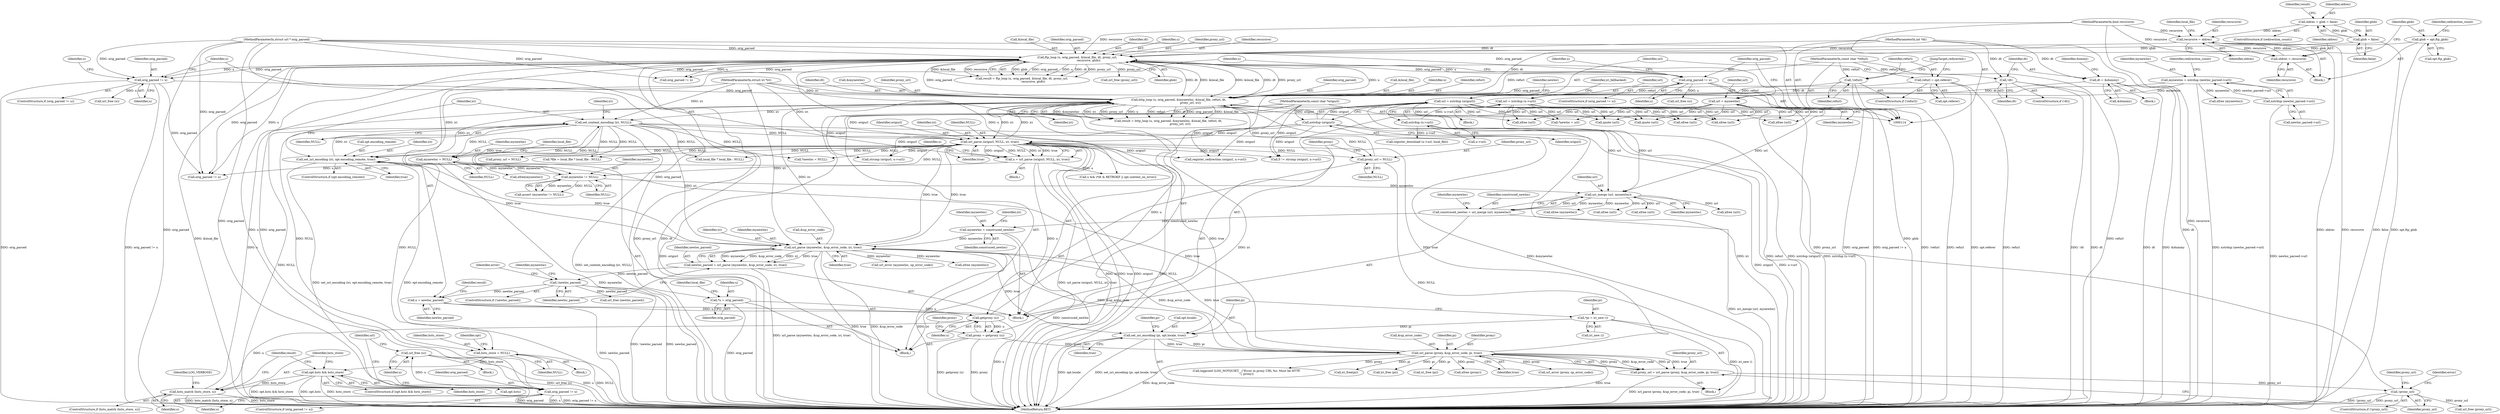 digraph "0_savannah_e996e322ffd42aaa051602da182d03178d0f13e1_0@pointer" {
"1000472" [label="(Call,url_free (u))"];
"1000468" [label="(Call,orig_parsed != u)"];
"1000361" [label="(Call,ftp_loop (u, orig_parsed, &local_file, dt, proxy_url,\n                         recursive, glob))"];
"1000330" [label="(Call,http_loop (u, orig_parsed, &mynewloc, &local_file, refurl, dt,\n                          proxy_url, iri))"];
"1000322" [label="(Call,hsts_match (hsts_store, u))"];
"1000315" [label="(Call,opt.hsts && hsts_store)"];
"1000311" [label="(Call,hsts_store = NULL)"];
"1000436" [label="(Call,set_content_encoding (iri, NULL))"];
"1000430" [label="(Call,set_uri_encoding (iri, opt.encoding_remote, true))"];
"1000122" [label="(MethodParameterIn,struct iri *iri)"];
"1000576" [label="(Call,url_parse (origurl, NULL, iri, true))"];
"1000178" [label="(Call,xstrdup (origurl))"];
"1000116" [label="(MethodParameterIn,const char *origurl)"];
"1000445" [label="(Call,url_parse (mynewloc, &up_error_code, iri, true))"];
"1000416" [label="(Call,mynewloc = construced_newloc)"];
"1000409" [label="(Call,construced_newloc = uri_merge (url, mynewloc))"];
"1000411" [label="(Call,uri_merge (url, mynewloc))"];
"1000591" [label="(Call,url = xstrdup (u->url))"];
"1000593" [label="(Call,xstrdup (u->url))"];
"1000525" [label="(Call,url = mynewloc)"];
"1000484" [label="(Call,mynewloc = xstrdup (newloc_parsed->url))"];
"1000486" [label="(Call,xstrdup (newloc_parsed->url))"];
"1000176" [label="(Call,url = xstrdup (origurl))"];
"1000404" [label="(Call,mynewloc != NULL)"];
"1000204" [label="(Call,mynewloc = NULL)"];
"1000236" [label="(Call,url_parse (proxy, &up_error_code, pi, true))"];
"1000212" [label="(Call,proxy = getproxy (u))"];
"1000214" [label="(Call,getproxy (u))"];
"1000574" [label="(Call,u = url_parse (origurl, NULL, iri, true))"];
"1000535" [label="(Call,u = newloc_parsed)"];
"1000452" [label="(Call,!newloc_parsed)"];
"1000443" [label="(Call,newloc_parsed = url_parse (mynewloc, &up_error_code, iri, true))"];
"1000136" [label="(Call,*u = orig_parsed)"];
"1000115" [label="(MethodParameterIn,struct url * orig_parsed)"];
"1000223" [label="(Call,set_uri_encoding (pi, opt.locale, true))"];
"1000220" [label="(Call,*pi = iri_new ())"];
"1000568" [label="(Call,orig_parsed != u)"];
"1000529" [label="(Call,orig_parsed != u)"];
"1000193" [label="(Call,!refurl)"];
"1000119" [label="(MethodParameterIn,const char *refurl)"];
"1000195" [label="(Call,refurl = opt.referer)"];
"1000166" [label="(Call,!dt)"];
"1000120" [label="(MethodParameterIn,int *dt)"];
"1000169" [label="(Call,dt = &dummy)"];
"1000209" [label="(Call,proxy_url = NULL)"];
"1000243" [label="(Call,!proxy_url)"];
"1000234" [label="(Call,proxy_url = url_parse (proxy, &up_error_code, pi, true))"];
"1000121" [label="(MethodParameterIn,bool recursive)"];
"1000370" [label="(Call,recursive = oldrec)"];
"1000343" [label="(Call,oldrec = recursive)"];
"1000354" [label="(Call,oldrec = glob = false)"];
"1000356" [label="(Call,glob = false)"];
"1000347" [label="(Call,glob = opt.ftp_glob)"];
"1000405" [label="(Identifier,mynewloc)"];
"1000238" [label="(Call,&up_error_code)"];
"1000516" [label="(Call,xfree (mynewloc))"];
"1000206" [label="(Identifier,NULL)"];
"1000569" [label="(Identifier,orig_parsed)"];
"1000386" [label="(Call,proxy_url = NULL)"];
"1000116" [label="(MethodParameterIn,const char *origurl)"];
"1000526" [label="(Identifier,url)"];
"1000357" [label="(Identifier,glob)"];
"1000359" [label="(Call,result = ftp_loop (u, orig_parsed, &local_file, dt, proxy_url,\n                         recursive, glob))"];
"1000621" [label="(Call,register_download (u->url, local_file))"];
"1000286" [label="(Call,logprintf (LOG_NOTQUIET, _(\"Error in proxy URL %s: Must be HTTP.\n\"), proxy))"];
"1000244" [label="(Identifier,proxy_url)"];
"1000364" [label="(Call,&local_file)"];
"1000430" [label="(Call,set_uri_encoding (iri, opt.encoding_remote, true))"];
"1000332" [label="(Identifier,orig_parsed)"];
"1000177" [label="(Identifier,url)"];
"1000568" [label="(Call,orig_parsed != u)"];
"1000329" [label="(Identifier,result)"];
"1000410" [label="(Identifier,construced_newloc)"];
"1000444" [label="(Identifier,newloc_parsed)"];
"1000275" [label="(Identifier,proxy_url)"];
"1000527" [label="(Identifier,mynewloc)"];
"1000575" [label="(Identifier,u)"];
"1000167" [label="(Identifier,dt)"];
"1000514" [label="(Call,xfree (url))"];
"1000580" [label="(Identifier,true)"];
"1000304" [label="(Call,iri_free(pi))"];
"1000662" [label="(Call,*file = local_file ? local_file : NULL)"];
"1000136" [label="(Call,*u = orig_parsed)"];
"1000312" [label="(Identifier,hsts_store)"];
"1000592" [label="(Identifier,url)"];
"1000228" [label="(Identifier,true)"];
"1000400" [label="(Block,)"];
"1000231" [label="(Identifier,pi)"];
"1000534" [label="(Identifier,u)"];
"1000235" [label="(Identifier,proxy_url)"];
"1000313" [label="(Identifier,NULL)"];
"1000220" [label="(Call,*pi = iri_new ())"];
"1000171" [label="(Call,&dummy)"];
"1000467" [label="(ControlStructure,if (orig_parsed != u))"];
"1000567" [label="(ControlStructure,if (orig_parsed != u))"];
"1000213" [label="(Identifier,proxy)"];
"1000192" [label="(ControlStructure,if (!refurl))"];
"1000335" [label="(Call,&local_file)"];
"1000472" [label="(Call,url_free (u))"];
"1000470" [label="(Identifier,u)"];
"1000605" [label="(Call,quote (url))"];
"1000421" [label="(Identifier,iri)"];
"1000468" [label="(Call,orig_parsed != u)"];
"1000576" [label="(Call,url_parse (origurl, NULL, iri, true))"];
"1000528" [label="(ControlStructure,if (orig_parsed != u))"];
"1000174" [label="(Identifier,dummy)"];
"1000413" [label="(Identifier,mynewloc)"];
"1000587" [label="(Call,quote (url))"];
"1000143" [label="(Identifier,local_file)"];
"1000324" [label="(Identifier,u)"];
"1000591" [label="(Call,url = xstrdup (u->url))"];
"1000541" [label="(Identifier,result)"];
"1000205" [label="(Identifier,mynewloc)"];
"1000311" [label="(Call,hsts_store = NULL)"];
"1000194" [label="(Identifier,refurl)"];
"1000384" [label="(Call,url_free (proxy_url))"];
"1000208" [label="(Identifier,local_file)"];
"1000376" [label="(Identifier,local_file)"];
"1000536" [label="(Identifier,u)"];
"1000451" [label="(ControlStructure,if (!newloc_parsed))"];
"1000535" [label="(Call,u = newloc_parsed)"];
"1000406" [label="(Identifier,NULL)"];
"1000214" [label="(Call,getproxy (u))"];
"1000196" [label="(Identifier,refurl)"];
"1000340" [label="(Identifier,iri)"];
"1000404" [label="(Call,mynewloc != NULL)"];
"1000218" [label="(Block,)"];
"1000193" [label="(Call,!refurl)"];
"1000432" [label="(Call,opt.encoding_remote)"];
"1000297" [label="(Call,iri_free (pi))"];
"1000450" [label="(Identifier,true)"];
"1000330" [label="(Call,http_loop (u, orig_parsed, &mynewloc, &local_file, refurl, dt,\n                          proxy_url, iri))"];
"1000317" [label="(Identifier,opt)"];
"1000204" [label="(Call,mynewloc = NULL)"];
"1000322" [label="(Call,hsts_match (hsts_store, u))"];
"1000236" [label="(Call,url_parse (proxy, &up_error_code, pi, true))"];
"1000137" [label="(Identifier,u)"];
"1000170" [label="(Identifier,dt)"];
"1000523" [label="(Call,xfree (url))"];
"1000217" [label="(Identifier,proxy)"];
"1000264" [label="(Call,iri_free (pi))"];
"1000469" [label="(Identifier,orig_parsed)"];
"1000370" [label="(Call,recursive = oldrec)"];
"1000314" [label="(ControlStructure,if (opt.hsts && hsts_store))"];
"1000431" [label="(Identifier,iri)"];
"1000176" [label="(Call,url = xstrdup (origurl))"];
"1000531" [label="(Identifier,u)"];
"1000348" [label="(Identifier,glob)"];
"1000121" [label="(MethodParameterIn,bool recursive)"];
"1000486" [label="(Call,xstrdup (newloc_parsed->url))"];
"1000447" [label="(Call,&up_error_code)"];
"1000211" [label="(Identifier,NULL)"];
"1000347" [label="(Call,glob = opt.ftp_glob)"];
"1000120" [label="(MethodParameterIn,int *dt)"];
"1000418" [label="(Identifier,construced_newloc)"];
"1000574" [label="(Call,u = url_parse (origurl, NULL, iri, true))"];
"1000417" [label="(Identifier,mynewloc)"];
"1000412" [label="(Identifier,url)"];
"1000485" [label="(Identifier,mynewloc)"];
"1000487" [label="(Call,newloc_parsed->url)"];
"1000582" [label="(Identifier,u)"];
"1000168" [label="(Block,)"];
"1000291" [label="(Call,url_free (proxy_url))"];
"1000306" [label="(Call,xfree (proxy))"];
"1000354" [label="(Call,oldrec = glob = false)"];
"1000122" [label="(MethodParameterIn,struct iri *iri)"];
"1000293" [label="(Call,xfree (url))"];
"1000593" [label="(Call,xstrdup (u->url))"];
"1000449" [label="(Identifier,iri)"];
"1000328" [label="(Call,result = http_loop (u, orig_parsed, &mynewloc, &local_file, refurl, dt,\n                          proxy_url, iri))"];
"1000179" [label="(Identifier,origurl)"];
"1000343" [label="(Call,oldrec = recursive)"];
"1000331" [label="(Identifier,u)"];
"1000415" [label="(Identifier,mynewloc)"];
"1000195" [label="(Call,refurl = opt.referer)"];
"1000665" [label="(Call,local_file ? local_file : NULL)"];
"1000610" [label="(Call,u && (*dt & RETROKF || opt.content_on_error))"];
"1000457" [label="(Identifier,error)"];
"1000452" [label="(Call,!newloc_parsed)"];
"1000315" [label="(Call,opt.hsts && hsts_store)"];
"1000309" [label="(Block,)"];
"1000258" [label="(Call,xfree (url))"];
"1000446" [label="(Identifier,mynewloc)"];
"1000344" [label="(Identifier,oldrec)"];
"1000711" [label="(MethodReturn,RET)"];
"1000248" [label="(Identifier,error)"];
"1000508" [label="(Call,orig_parsed != u)"];
"1000453" [label="(Identifier,newloc_parsed)"];
"1000436" [label="(Call,set_content_encoding (iri, NULL))"];
"1000533" [label="(Call,url_free (u))"];
"1000484" [label="(Call,mynewloc = xstrdup (newloc_parsed->url))"];
"1000673" [label="(Call,orig_parsed != u)"];
"1000435" [label="(Identifier,true)"];
"1000319" [label="(Identifier,hsts_store)"];
"1000222" [label="(Call,iri_new ())"];
"1000337" [label="(Identifier,refurl)"];
"1000443" [label="(Call,newloc_parsed = url_parse (mynewloc, &up_error_code, iri, true))"];
"1000360" [label="(Identifier,result)"];
"1000225" [label="(Call,opt.locale)"];
"1000403" [label="(Call,assert (mynewloc != NULL))"];
"1000316" [label="(Call,opt.hsts)"];
"1000641" [label="(Call,register_redirection (origurl, u->url))"];
"1000223" [label="(Call,set_uri_encoding (pi, opt.locale, true))"];
"1000363" [label="(Identifier,orig_parsed)"];
"1000409" [label="(Call,construced_newloc = uri_merge (url, mynewloc))"];
"1000414" [label="(Call,xfree (mynewloc))"];
"1000598" [label="(Identifier,iri_fallbacked)"];
"1000224" [label="(Identifier,pi)"];
"1000634" [label="(Call,0 != strcmp (origurl, u->url))"];
"1000200" [label="(JumpTarget,redirected:)"];
"1000493" [label="(Identifier,redirection_count)"];
"1000169" [label="(Call,dt = &dummy)"];
"1000445" [label="(Call,url_parse (mynewloc, &up_error_code, iri, true))"];
"1000242" [label="(ControlStructure,if (!proxy_url))"];
"1000358" [label="(Identifier,false)"];
"1000341" [label="(Block,)"];
"1000366" [label="(Identifier,dt)"];
"1000475" [label="(Identifier,url)"];
"1000166" [label="(Call,!dt)"];
"1000577" [label="(Identifier,origurl)"];
"1000701" [label="(Call,xfree (url))"];
"1000138" [label="(Identifier,orig_parsed)"];
"1000438" [label="(Identifier,NULL)"];
"1000362" [label="(Identifier,u)"];
"1000458" [label="(Call,url_error (mynewloc, up_error_code))"];
"1000372" [label="(Identifier,oldrec)"];
"1000210" [label="(Identifier,proxy_url)"];
"1000355" [label="(Identifier,oldrec)"];
"1000549" [label="(Call,xfree(mynewloc))"];
"1000240" [label="(Identifier,pi)"];
"1000353" [label="(Identifier,redirection_count)"];
"1000371" [label="(Identifier,recursive)"];
"1000579" [label="(Identifier,iri)"];
"1000561" [label="(Block,)"];
"1000119" [label="(MethodParameterIn,const char *refurl)"];
"1000321" [label="(ControlStructure,if (hsts_match (hsts_store, u)))"];
"1000338" [label="(Identifier,dt)"];
"1000369" [label="(Identifier,glob)"];
"1000237" [label="(Identifier,proxy)"];
"1000124" [label="(Block,)"];
"1000345" [label="(Identifier,recursive)"];
"1000333" [label="(Call,&mynewloc)"];
"1000209" [label="(Call,proxy_url = NULL)"];
"1000367" [label="(Identifier,proxy_url)"];
"1000212" [label="(Call,proxy = getproxy (u))"];
"1000356" [label="(Call,glob = false)"];
"1000437" [label="(Identifier,iri)"];
"1000426" [label="(ControlStructure,if (opt.encoding_remote))"];
"1000530" [label="(Identifier,orig_parsed)"];
"1000323" [label="(Identifier,hsts_store)"];
"1000691" [label="(Call,xfree (url))"];
"1000594" [label="(Call,u->url)"];
"1000572" [label="(Call,url_free (u))"];
"1000215" [label="(Identifier,u)"];
"1000234" [label="(Call,proxy_url = url_parse (proxy, &up_error_code, pi, true))"];
"1000411" [label="(Call,uri_merge (url, mynewloc))"];
"1000482" [label="(Call,xfree (mynewloc))"];
"1000537" [label="(Identifier,newloc_parsed)"];
"1000483" [label="(Identifier,mynewloc)"];
"1000473" [label="(Identifier,u)"];
"1000197" [label="(Call,opt.referer)"];
"1000181" [label="(Identifier,newloc)"];
"1000241" [label="(Identifier,true)"];
"1000697" [label="(Call,*newloc = NULL)"];
"1000570" [label="(Identifier,u)"];
"1000349" [label="(Call,opt.ftp_glob)"];
"1000243" [label="(Call,!proxy_url)"];
"1000326" [label="(Identifier,LOG_VERBOSE)"];
"1000339" [label="(Identifier,proxy_url)"];
"1000368" [label="(Identifier,recursive)"];
"1000636" [label="(Call,strcmp (origurl, u->url))"];
"1000221" [label="(Identifier,pi)"];
"1000578" [label="(Identifier,NULL)"];
"1000416" [label="(Call,mynewloc = construced_newloc)"];
"1000573" [label="(Identifier,u)"];
"1000361" [label="(Call,ftp_loop (u, orig_parsed, &local_file, dt, proxy_url,\n                         recursive, glob))"];
"1000505" [label="(Call,url_free (newloc_parsed))"];
"1000529" [label="(Call,orig_parsed != u)"];
"1000686" [label="(Call,*newloc = url)"];
"1000471" [label="(Block,)"];
"1000178" [label="(Call,xstrdup (origurl))"];
"1000441" [label="(Identifier,iri)"];
"1000165" [label="(ControlStructure,if (!dt))"];
"1000115" [label="(MethodParameterIn,struct url * orig_parsed)"];
"1000583" [label="(Block,)"];
"1000525" [label="(Call,url = mynewloc)"];
"1000474" [label="(Call,xfree (url))"];
"1000352" [label="(ControlStructure,if (redirection_count))"];
"1000249" [label="(Call,url_error (proxy, up_error_code))"];
"1000472" -> "1000471"  [label="AST: "];
"1000472" -> "1000473"  [label="CFG: "];
"1000473" -> "1000472"  [label="AST: "];
"1000475" -> "1000472"  [label="CFG: "];
"1000472" -> "1000711"  [label="DDG: url_free (u)"];
"1000472" -> "1000711"  [label="DDG: u"];
"1000468" -> "1000472"  [label="DDG: u"];
"1000468" -> "1000467"  [label="AST: "];
"1000468" -> "1000470"  [label="CFG: "];
"1000469" -> "1000468"  [label="AST: "];
"1000470" -> "1000468"  [label="AST: "];
"1000473" -> "1000468"  [label="CFG: "];
"1000475" -> "1000468"  [label="CFG: "];
"1000468" -> "1000711"  [label="DDG: orig_parsed != u"];
"1000468" -> "1000711"  [label="DDG: orig_parsed"];
"1000468" -> "1000711"  [label="DDG: u"];
"1000361" -> "1000468"  [label="DDG: orig_parsed"];
"1000361" -> "1000468"  [label="DDG: u"];
"1000115" -> "1000468"  [label="DDG: orig_parsed"];
"1000361" -> "1000359"  [label="AST: "];
"1000361" -> "1000369"  [label="CFG: "];
"1000362" -> "1000361"  [label="AST: "];
"1000363" -> "1000361"  [label="AST: "];
"1000364" -> "1000361"  [label="AST: "];
"1000366" -> "1000361"  [label="AST: "];
"1000367" -> "1000361"  [label="AST: "];
"1000368" -> "1000361"  [label="AST: "];
"1000369" -> "1000361"  [label="AST: "];
"1000359" -> "1000361"  [label="CFG: "];
"1000361" -> "1000711"  [label="DDG: glob"];
"1000361" -> "1000711"  [label="DDG: &local_file"];
"1000361" -> "1000711"  [label="DDG: proxy_url"];
"1000361" -> "1000711"  [label="DDG: dt"];
"1000361" -> "1000330"  [label="DDG: &local_file"];
"1000361" -> "1000330"  [label="DDG: dt"];
"1000361" -> "1000359"  [label="DDG: glob"];
"1000361" -> "1000359"  [label="DDG: orig_parsed"];
"1000361" -> "1000359"  [label="DDG: u"];
"1000361" -> "1000359"  [label="DDG: dt"];
"1000361" -> "1000359"  [label="DDG: proxy_url"];
"1000361" -> "1000359"  [label="DDG: &local_file"];
"1000361" -> "1000359"  [label="DDG: recursive"];
"1000330" -> "1000361"  [label="DDG: u"];
"1000330" -> "1000361"  [label="DDG: orig_parsed"];
"1000330" -> "1000361"  [label="DDG: &local_file"];
"1000330" -> "1000361"  [label="DDG: dt"];
"1000330" -> "1000361"  [label="DDG: proxy_url"];
"1000115" -> "1000361"  [label="DDG: orig_parsed"];
"1000120" -> "1000361"  [label="DDG: dt"];
"1000121" -> "1000361"  [label="DDG: recursive"];
"1000370" -> "1000361"  [label="DDG: recursive"];
"1000356" -> "1000361"  [label="DDG: glob"];
"1000347" -> "1000361"  [label="DDG: glob"];
"1000361" -> "1000384"  [label="DDG: proxy_url"];
"1000361" -> "1000508"  [label="DDG: orig_parsed"];
"1000361" -> "1000508"  [label="DDG: u"];
"1000361" -> "1000529"  [label="DDG: orig_parsed"];
"1000361" -> "1000529"  [label="DDG: u"];
"1000361" -> "1000568"  [label="DDG: orig_parsed"];
"1000361" -> "1000568"  [label="DDG: u"];
"1000361" -> "1000610"  [label="DDG: u"];
"1000361" -> "1000673"  [label="DDG: orig_parsed"];
"1000361" -> "1000673"  [label="DDG: u"];
"1000330" -> "1000328"  [label="AST: "];
"1000330" -> "1000340"  [label="CFG: "];
"1000331" -> "1000330"  [label="AST: "];
"1000332" -> "1000330"  [label="AST: "];
"1000333" -> "1000330"  [label="AST: "];
"1000335" -> "1000330"  [label="AST: "];
"1000337" -> "1000330"  [label="AST: "];
"1000338" -> "1000330"  [label="AST: "];
"1000339" -> "1000330"  [label="AST: "];
"1000340" -> "1000330"  [label="AST: "];
"1000328" -> "1000330"  [label="CFG: "];
"1000330" -> "1000711"  [label="DDG: &mynewloc"];
"1000330" -> "1000711"  [label="DDG: iri"];
"1000330" -> "1000711"  [label="DDG: refurl"];
"1000330" -> "1000328"  [label="DDG: &mynewloc"];
"1000330" -> "1000328"  [label="DDG: iri"];
"1000330" -> "1000328"  [label="DDG: proxy_url"];
"1000330" -> "1000328"  [label="DDG: u"];
"1000330" -> "1000328"  [label="DDG: refurl"];
"1000330" -> "1000328"  [label="DDG: dt"];
"1000330" -> "1000328"  [label="DDG: orig_parsed"];
"1000330" -> "1000328"  [label="DDG: &local_file"];
"1000322" -> "1000330"  [label="DDG: u"];
"1000214" -> "1000330"  [label="DDG: u"];
"1000568" -> "1000330"  [label="DDG: orig_parsed"];
"1000529" -> "1000330"  [label="DDG: orig_parsed"];
"1000115" -> "1000330"  [label="DDG: orig_parsed"];
"1000193" -> "1000330"  [label="DDG: refurl"];
"1000195" -> "1000330"  [label="DDG: refurl"];
"1000119" -> "1000330"  [label="DDG: refurl"];
"1000166" -> "1000330"  [label="DDG: dt"];
"1000169" -> "1000330"  [label="DDG: dt"];
"1000120" -> "1000330"  [label="DDG: dt"];
"1000209" -> "1000330"  [label="DDG: proxy_url"];
"1000243" -> "1000330"  [label="DDG: proxy_url"];
"1000576" -> "1000330"  [label="DDG: iri"];
"1000445" -> "1000330"  [label="DDG: iri"];
"1000122" -> "1000330"  [label="DDG: iri"];
"1000330" -> "1000430"  [label="DDG: iri"];
"1000330" -> "1000436"  [label="DDG: iri"];
"1000330" -> "1000576"  [label="DDG: iri"];
"1000322" -> "1000321"  [label="AST: "];
"1000322" -> "1000324"  [label="CFG: "];
"1000323" -> "1000322"  [label="AST: "];
"1000324" -> "1000322"  [label="AST: "];
"1000326" -> "1000322"  [label="CFG: "];
"1000329" -> "1000322"  [label="CFG: "];
"1000322" -> "1000711"  [label="DDG: hsts_match (hsts_store, u)"];
"1000322" -> "1000711"  [label="DDG: hsts_store"];
"1000315" -> "1000322"  [label="DDG: hsts_store"];
"1000214" -> "1000322"  [label="DDG: u"];
"1000315" -> "1000314"  [label="AST: "];
"1000315" -> "1000316"  [label="CFG: "];
"1000315" -> "1000319"  [label="CFG: "];
"1000316" -> "1000315"  [label="AST: "];
"1000319" -> "1000315"  [label="AST: "];
"1000323" -> "1000315"  [label="CFG: "];
"1000329" -> "1000315"  [label="CFG: "];
"1000315" -> "1000711"  [label="DDG: opt.hsts && hsts_store"];
"1000315" -> "1000711"  [label="DDG: opt.hsts"];
"1000315" -> "1000711"  [label="DDG: hsts_store"];
"1000311" -> "1000315"  [label="DDG: hsts_store"];
"1000311" -> "1000309"  [label="AST: "];
"1000311" -> "1000313"  [label="CFG: "];
"1000312" -> "1000311"  [label="AST: "];
"1000313" -> "1000311"  [label="AST: "];
"1000317" -> "1000311"  [label="CFG: "];
"1000311" -> "1000711"  [label="DDG: NULL"];
"1000436" -> "1000311"  [label="DDG: NULL"];
"1000576" -> "1000311"  [label="DDG: NULL"];
"1000436" -> "1000400"  [label="AST: "];
"1000436" -> "1000438"  [label="CFG: "];
"1000437" -> "1000436"  [label="AST: "];
"1000438" -> "1000436"  [label="AST: "];
"1000441" -> "1000436"  [label="CFG: "];
"1000436" -> "1000711"  [label="DDG: set_content_encoding (iri, NULL)"];
"1000436" -> "1000711"  [label="DDG: NULL"];
"1000436" -> "1000204"  [label="DDG: NULL"];
"1000436" -> "1000209"  [label="DDG: NULL"];
"1000436" -> "1000386"  [label="DDG: NULL"];
"1000436" -> "1000404"  [label="DDG: NULL"];
"1000430" -> "1000436"  [label="DDG: iri"];
"1000122" -> "1000436"  [label="DDG: iri"];
"1000404" -> "1000436"  [label="DDG: NULL"];
"1000436" -> "1000445"  [label="DDG: iri"];
"1000436" -> "1000576"  [label="DDG: NULL"];
"1000436" -> "1000662"  [label="DDG: NULL"];
"1000436" -> "1000665"  [label="DDG: NULL"];
"1000436" -> "1000697"  [label="DDG: NULL"];
"1000430" -> "1000426"  [label="AST: "];
"1000430" -> "1000435"  [label="CFG: "];
"1000431" -> "1000430"  [label="AST: "];
"1000432" -> "1000430"  [label="AST: "];
"1000435" -> "1000430"  [label="AST: "];
"1000437" -> "1000430"  [label="CFG: "];
"1000430" -> "1000711"  [label="DDG: opt.encoding_remote"];
"1000430" -> "1000711"  [label="DDG: set_uri_encoding (iri, opt.encoding_remote, true)"];
"1000122" -> "1000430"  [label="DDG: iri"];
"1000576" -> "1000430"  [label="DDG: true"];
"1000445" -> "1000430"  [label="DDG: true"];
"1000236" -> "1000430"  [label="DDG: true"];
"1000430" -> "1000445"  [label="DDG: true"];
"1000122" -> "1000114"  [label="AST: "];
"1000122" -> "1000711"  [label="DDG: iri"];
"1000122" -> "1000445"  [label="DDG: iri"];
"1000122" -> "1000576"  [label="DDG: iri"];
"1000576" -> "1000574"  [label="AST: "];
"1000576" -> "1000580"  [label="CFG: "];
"1000577" -> "1000576"  [label="AST: "];
"1000578" -> "1000576"  [label="AST: "];
"1000579" -> "1000576"  [label="AST: "];
"1000580" -> "1000576"  [label="AST: "];
"1000574" -> "1000576"  [label="CFG: "];
"1000576" -> "1000711"  [label="DDG: iri"];
"1000576" -> "1000711"  [label="DDG: true"];
"1000576" -> "1000711"  [label="DDG: origurl"];
"1000576" -> "1000711"  [label="DDG: NULL"];
"1000576" -> "1000204"  [label="DDG: NULL"];
"1000576" -> "1000209"  [label="DDG: NULL"];
"1000576" -> "1000223"  [label="DDG: true"];
"1000576" -> "1000386"  [label="DDG: NULL"];
"1000576" -> "1000404"  [label="DDG: NULL"];
"1000576" -> "1000445"  [label="DDG: true"];
"1000576" -> "1000574"  [label="DDG: origurl"];
"1000576" -> "1000574"  [label="DDG: NULL"];
"1000576" -> "1000574"  [label="DDG: iri"];
"1000576" -> "1000574"  [label="DDG: true"];
"1000178" -> "1000576"  [label="DDG: origurl"];
"1000116" -> "1000576"  [label="DDG: origurl"];
"1000445" -> "1000576"  [label="DDG: true"];
"1000236" -> "1000576"  [label="DDG: true"];
"1000576" -> "1000634"  [label="DDG: origurl"];
"1000576" -> "1000636"  [label="DDG: origurl"];
"1000576" -> "1000641"  [label="DDG: origurl"];
"1000576" -> "1000662"  [label="DDG: NULL"];
"1000576" -> "1000665"  [label="DDG: NULL"];
"1000576" -> "1000697"  [label="DDG: NULL"];
"1000178" -> "1000176"  [label="AST: "];
"1000178" -> "1000179"  [label="CFG: "];
"1000179" -> "1000178"  [label="AST: "];
"1000176" -> "1000178"  [label="CFG: "];
"1000178" -> "1000711"  [label="DDG: origurl"];
"1000178" -> "1000176"  [label="DDG: origurl"];
"1000116" -> "1000178"  [label="DDG: origurl"];
"1000178" -> "1000634"  [label="DDG: origurl"];
"1000178" -> "1000636"  [label="DDG: origurl"];
"1000178" -> "1000641"  [label="DDG: origurl"];
"1000116" -> "1000114"  [label="AST: "];
"1000116" -> "1000711"  [label="DDG: origurl"];
"1000116" -> "1000634"  [label="DDG: origurl"];
"1000116" -> "1000636"  [label="DDG: origurl"];
"1000116" -> "1000641"  [label="DDG: origurl"];
"1000445" -> "1000443"  [label="AST: "];
"1000445" -> "1000450"  [label="CFG: "];
"1000446" -> "1000445"  [label="AST: "];
"1000447" -> "1000445"  [label="AST: "];
"1000449" -> "1000445"  [label="AST: "];
"1000450" -> "1000445"  [label="AST: "];
"1000443" -> "1000445"  [label="CFG: "];
"1000445" -> "1000711"  [label="DDG: true"];
"1000445" -> "1000711"  [label="DDG: &up_error_code"];
"1000445" -> "1000711"  [label="DDG: iri"];
"1000445" -> "1000223"  [label="DDG: true"];
"1000445" -> "1000236"  [label="DDG: &up_error_code"];
"1000445" -> "1000443"  [label="DDG: mynewloc"];
"1000445" -> "1000443"  [label="DDG: &up_error_code"];
"1000445" -> "1000443"  [label="DDG: iri"];
"1000445" -> "1000443"  [label="DDG: true"];
"1000416" -> "1000445"  [label="DDG: mynewloc"];
"1000236" -> "1000445"  [label="DDG: &up_error_code"];
"1000236" -> "1000445"  [label="DDG: true"];
"1000445" -> "1000458"  [label="DDG: mynewloc"];
"1000445" -> "1000482"  [label="DDG: mynewloc"];
"1000416" -> "1000400"  [label="AST: "];
"1000416" -> "1000418"  [label="CFG: "];
"1000417" -> "1000416"  [label="AST: "];
"1000418" -> "1000416"  [label="AST: "];
"1000421" -> "1000416"  [label="CFG: "];
"1000416" -> "1000711"  [label="DDG: construced_newloc"];
"1000409" -> "1000416"  [label="DDG: construced_newloc"];
"1000409" -> "1000400"  [label="AST: "];
"1000409" -> "1000411"  [label="CFG: "];
"1000410" -> "1000409"  [label="AST: "];
"1000411" -> "1000409"  [label="AST: "];
"1000415" -> "1000409"  [label="CFG: "];
"1000409" -> "1000711"  [label="DDG: uri_merge (url, mynewloc)"];
"1000411" -> "1000409"  [label="DDG: url"];
"1000411" -> "1000409"  [label="DDG: mynewloc"];
"1000411" -> "1000413"  [label="CFG: "];
"1000412" -> "1000411"  [label="AST: "];
"1000413" -> "1000411"  [label="AST: "];
"1000591" -> "1000411"  [label="DDG: url"];
"1000525" -> "1000411"  [label="DDG: url"];
"1000176" -> "1000411"  [label="DDG: url"];
"1000404" -> "1000411"  [label="DDG: mynewloc"];
"1000411" -> "1000414"  [label="DDG: mynewloc"];
"1000411" -> "1000474"  [label="DDG: url"];
"1000411" -> "1000514"  [label="DDG: url"];
"1000411" -> "1000523"  [label="DDG: url"];
"1000591" -> "1000583"  [label="AST: "];
"1000591" -> "1000593"  [label="CFG: "];
"1000592" -> "1000591"  [label="AST: "];
"1000593" -> "1000591"  [label="AST: "];
"1000598" -> "1000591"  [label="CFG: "];
"1000591" -> "1000711"  [label="DDG: xstrdup (u->url)"];
"1000591" -> "1000258"  [label="DDG: url"];
"1000591" -> "1000293"  [label="DDG: url"];
"1000591" -> "1000587"  [label="DDG: url"];
"1000593" -> "1000591"  [label="DDG: u->url"];
"1000591" -> "1000605"  [label="DDG: url"];
"1000591" -> "1000686"  [label="DDG: url"];
"1000591" -> "1000691"  [label="DDG: url"];
"1000591" -> "1000701"  [label="DDG: url"];
"1000593" -> "1000594"  [label="CFG: "];
"1000594" -> "1000593"  [label="AST: "];
"1000593" -> "1000711"  [label="DDG: u->url"];
"1000593" -> "1000621"  [label="DDG: u->url"];
"1000525" -> "1000400"  [label="AST: "];
"1000525" -> "1000527"  [label="CFG: "];
"1000526" -> "1000525"  [label="AST: "];
"1000527" -> "1000525"  [label="AST: "];
"1000530" -> "1000525"  [label="CFG: "];
"1000525" -> "1000258"  [label="DDG: url"];
"1000525" -> "1000293"  [label="DDG: url"];
"1000484" -> "1000525"  [label="DDG: mynewloc"];
"1000525" -> "1000587"  [label="DDG: url"];
"1000525" -> "1000605"  [label="DDG: url"];
"1000525" -> "1000686"  [label="DDG: url"];
"1000525" -> "1000691"  [label="DDG: url"];
"1000525" -> "1000701"  [label="DDG: url"];
"1000484" -> "1000400"  [label="AST: "];
"1000484" -> "1000486"  [label="CFG: "];
"1000485" -> "1000484"  [label="AST: "];
"1000486" -> "1000484"  [label="AST: "];
"1000493" -> "1000484"  [label="CFG: "];
"1000484" -> "1000711"  [label="DDG: xstrdup (newloc_parsed->url)"];
"1000486" -> "1000484"  [label="DDG: newloc_parsed->url"];
"1000484" -> "1000516"  [label="DDG: mynewloc"];
"1000486" -> "1000487"  [label="CFG: "];
"1000487" -> "1000486"  [label="AST: "];
"1000486" -> "1000711"  [label="DDG: newloc_parsed->url"];
"1000176" -> "1000124"  [label="AST: "];
"1000177" -> "1000176"  [label="AST: "];
"1000181" -> "1000176"  [label="CFG: "];
"1000176" -> "1000711"  [label="DDG: xstrdup (origurl)"];
"1000176" -> "1000258"  [label="DDG: url"];
"1000176" -> "1000293"  [label="DDG: url"];
"1000176" -> "1000587"  [label="DDG: url"];
"1000176" -> "1000605"  [label="DDG: url"];
"1000176" -> "1000686"  [label="DDG: url"];
"1000176" -> "1000691"  [label="DDG: url"];
"1000176" -> "1000701"  [label="DDG: url"];
"1000404" -> "1000403"  [label="AST: "];
"1000404" -> "1000406"  [label="CFG: "];
"1000405" -> "1000404"  [label="AST: "];
"1000406" -> "1000404"  [label="AST: "];
"1000403" -> "1000404"  [label="CFG: "];
"1000404" -> "1000403"  [label="DDG: mynewloc"];
"1000404" -> "1000403"  [label="DDG: NULL"];
"1000204" -> "1000404"  [label="DDG: mynewloc"];
"1000204" -> "1000124"  [label="AST: "];
"1000204" -> "1000206"  [label="CFG: "];
"1000205" -> "1000204"  [label="AST: "];
"1000206" -> "1000204"  [label="AST: "];
"1000208" -> "1000204"  [label="CFG: "];
"1000204" -> "1000711"  [label="DDG: mynewloc"];
"1000204" -> "1000549"  [label="DDG: mynewloc"];
"1000236" -> "1000234"  [label="AST: "];
"1000236" -> "1000241"  [label="CFG: "];
"1000237" -> "1000236"  [label="AST: "];
"1000238" -> "1000236"  [label="AST: "];
"1000240" -> "1000236"  [label="AST: "];
"1000241" -> "1000236"  [label="AST: "];
"1000234" -> "1000236"  [label="CFG: "];
"1000236" -> "1000711"  [label="DDG: &up_error_code"];
"1000236" -> "1000711"  [label="DDG: true"];
"1000236" -> "1000234"  [label="DDG: proxy"];
"1000236" -> "1000234"  [label="DDG: &up_error_code"];
"1000236" -> "1000234"  [label="DDG: pi"];
"1000236" -> "1000234"  [label="DDG: true"];
"1000212" -> "1000236"  [label="DDG: proxy"];
"1000223" -> "1000236"  [label="DDG: pi"];
"1000223" -> "1000236"  [label="DDG: true"];
"1000236" -> "1000249"  [label="DDG: proxy"];
"1000236" -> "1000264"  [label="DDG: pi"];
"1000236" -> "1000286"  [label="DDG: proxy"];
"1000236" -> "1000297"  [label="DDG: pi"];
"1000236" -> "1000304"  [label="DDG: pi"];
"1000236" -> "1000306"  [label="DDG: proxy"];
"1000212" -> "1000124"  [label="AST: "];
"1000212" -> "1000214"  [label="CFG: "];
"1000213" -> "1000212"  [label="AST: "];
"1000214" -> "1000212"  [label="AST: "];
"1000217" -> "1000212"  [label="CFG: "];
"1000212" -> "1000711"  [label="DDG: getproxy (u)"];
"1000212" -> "1000711"  [label="DDG: proxy"];
"1000214" -> "1000212"  [label="DDG: u"];
"1000214" -> "1000215"  [label="CFG: "];
"1000215" -> "1000214"  [label="AST: "];
"1000214" -> "1000711"  [label="DDG: u"];
"1000574" -> "1000214"  [label="DDG: u"];
"1000535" -> "1000214"  [label="DDG: u"];
"1000136" -> "1000214"  [label="DDG: u"];
"1000574" -> "1000561"  [label="AST: "];
"1000575" -> "1000574"  [label="AST: "];
"1000582" -> "1000574"  [label="CFG: "];
"1000574" -> "1000711"  [label="DDG: url_parse (origurl, NULL, iri, true)"];
"1000574" -> "1000610"  [label="DDG: u"];
"1000574" -> "1000673"  [label="DDG: u"];
"1000535" -> "1000400"  [label="AST: "];
"1000535" -> "1000537"  [label="CFG: "];
"1000536" -> "1000535"  [label="AST: "];
"1000537" -> "1000535"  [label="AST: "];
"1000541" -> "1000535"  [label="CFG: "];
"1000535" -> "1000711"  [label="DDG: newloc_parsed"];
"1000452" -> "1000535"  [label="DDG: newloc_parsed"];
"1000452" -> "1000451"  [label="AST: "];
"1000452" -> "1000453"  [label="CFG: "];
"1000453" -> "1000452"  [label="AST: "];
"1000457" -> "1000452"  [label="CFG: "];
"1000483" -> "1000452"  [label="CFG: "];
"1000452" -> "1000711"  [label="DDG: !newloc_parsed"];
"1000452" -> "1000711"  [label="DDG: newloc_parsed"];
"1000443" -> "1000452"  [label="DDG: newloc_parsed"];
"1000452" -> "1000505"  [label="DDG: newloc_parsed"];
"1000443" -> "1000400"  [label="AST: "];
"1000444" -> "1000443"  [label="AST: "];
"1000453" -> "1000443"  [label="CFG: "];
"1000443" -> "1000711"  [label="DDG: url_parse (mynewloc, &up_error_code, iri, true)"];
"1000136" -> "1000124"  [label="AST: "];
"1000136" -> "1000138"  [label="CFG: "];
"1000137" -> "1000136"  [label="AST: "];
"1000138" -> "1000136"  [label="AST: "];
"1000143" -> "1000136"  [label="CFG: "];
"1000136" -> "1000711"  [label="DDG: orig_parsed"];
"1000115" -> "1000136"  [label="DDG: orig_parsed"];
"1000115" -> "1000114"  [label="AST: "];
"1000115" -> "1000711"  [label="DDG: orig_parsed"];
"1000115" -> "1000508"  [label="DDG: orig_parsed"];
"1000115" -> "1000529"  [label="DDG: orig_parsed"];
"1000115" -> "1000568"  [label="DDG: orig_parsed"];
"1000115" -> "1000673"  [label="DDG: orig_parsed"];
"1000223" -> "1000218"  [label="AST: "];
"1000223" -> "1000228"  [label="CFG: "];
"1000224" -> "1000223"  [label="AST: "];
"1000225" -> "1000223"  [label="AST: "];
"1000228" -> "1000223"  [label="AST: "];
"1000231" -> "1000223"  [label="CFG: "];
"1000223" -> "1000711"  [label="DDG: opt.locale"];
"1000223" -> "1000711"  [label="DDG: set_uri_encoding (pi, opt.locale, true)"];
"1000220" -> "1000223"  [label="DDG: pi"];
"1000220" -> "1000218"  [label="AST: "];
"1000220" -> "1000222"  [label="CFG: "];
"1000221" -> "1000220"  [label="AST: "];
"1000222" -> "1000220"  [label="AST: "];
"1000224" -> "1000220"  [label="CFG: "];
"1000220" -> "1000711"  [label="DDG: iri_new ()"];
"1000568" -> "1000567"  [label="AST: "];
"1000568" -> "1000570"  [label="CFG: "];
"1000569" -> "1000568"  [label="AST: "];
"1000570" -> "1000568"  [label="AST: "];
"1000573" -> "1000568"  [label="CFG: "];
"1000575" -> "1000568"  [label="CFG: "];
"1000568" -> "1000711"  [label="DDG: orig_parsed"];
"1000568" -> "1000711"  [label="DDG: orig_parsed != u"];
"1000568" -> "1000572"  [label="DDG: u"];
"1000568" -> "1000673"  [label="DDG: orig_parsed"];
"1000529" -> "1000528"  [label="AST: "];
"1000529" -> "1000531"  [label="CFG: "];
"1000530" -> "1000529"  [label="AST: "];
"1000531" -> "1000529"  [label="AST: "];
"1000534" -> "1000529"  [label="CFG: "];
"1000536" -> "1000529"  [label="CFG: "];
"1000529" -> "1000711"  [label="DDG: orig_parsed"];
"1000529" -> "1000711"  [label="DDG: orig_parsed != u"];
"1000529" -> "1000533"  [label="DDG: u"];
"1000193" -> "1000192"  [label="AST: "];
"1000193" -> "1000194"  [label="CFG: "];
"1000194" -> "1000193"  [label="AST: "];
"1000196" -> "1000193"  [label="CFG: "];
"1000200" -> "1000193"  [label="CFG: "];
"1000193" -> "1000711"  [label="DDG: refurl"];
"1000193" -> "1000711"  [label="DDG: !refurl"];
"1000119" -> "1000193"  [label="DDG: refurl"];
"1000119" -> "1000114"  [label="AST: "];
"1000119" -> "1000711"  [label="DDG: refurl"];
"1000119" -> "1000195"  [label="DDG: refurl"];
"1000195" -> "1000192"  [label="AST: "];
"1000195" -> "1000197"  [label="CFG: "];
"1000196" -> "1000195"  [label="AST: "];
"1000197" -> "1000195"  [label="AST: "];
"1000200" -> "1000195"  [label="CFG: "];
"1000195" -> "1000711"  [label="DDG: opt.referer"];
"1000195" -> "1000711"  [label="DDG: refurl"];
"1000166" -> "1000165"  [label="AST: "];
"1000166" -> "1000167"  [label="CFG: "];
"1000167" -> "1000166"  [label="AST: "];
"1000170" -> "1000166"  [label="CFG: "];
"1000177" -> "1000166"  [label="CFG: "];
"1000166" -> "1000711"  [label="DDG: !dt"];
"1000166" -> "1000711"  [label="DDG: dt"];
"1000120" -> "1000166"  [label="DDG: dt"];
"1000120" -> "1000114"  [label="AST: "];
"1000120" -> "1000711"  [label="DDG: dt"];
"1000120" -> "1000169"  [label="DDG: dt"];
"1000169" -> "1000168"  [label="AST: "];
"1000169" -> "1000171"  [label="CFG: "];
"1000170" -> "1000169"  [label="AST: "];
"1000171" -> "1000169"  [label="AST: "];
"1000174" -> "1000169"  [label="CFG: "];
"1000169" -> "1000711"  [label="DDG: &dummy"];
"1000169" -> "1000711"  [label="DDG: dt"];
"1000209" -> "1000124"  [label="AST: "];
"1000209" -> "1000211"  [label="CFG: "];
"1000210" -> "1000209"  [label="AST: "];
"1000211" -> "1000209"  [label="AST: "];
"1000213" -> "1000209"  [label="CFG: "];
"1000209" -> "1000711"  [label="DDG: NULL"];
"1000243" -> "1000242"  [label="AST: "];
"1000243" -> "1000244"  [label="CFG: "];
"1000244" -> "1000243"  [label="AST: "];
"1000248" -> "1000243"  [label="CFG: "];
"1000275" -> "1000243"  [label="CFG: "];
"1000243" -> "1000711"  [label="DDG: proxy_url"];
"1000243" -> "1000711"  [label="DDG: !proxy_url"];
"1000234" -> "1000243"  [label="DDG: proxy_url"];
"1000243" -> "1000291"  [label="DDG: proxy_url"];
"1000234" -> "1000218"  [label="AST: "];
"1000235" -> "1000234"  [label="AST: "];
"1000244" -> "1000234"  [label="CFG: "];
"1000234" -> "1000711"  [label="DDG: url_parse (proxy, &up_error_code, pi, true)"];
"1000121" -> "1000114"  [label="AST: "];
"1000121" -> "1000711"  [label="DDG: recursive"];
"1000121" -> "1000343"  [label="DDG: recursive"];
"1000121" -> "1000370"  [label="DDG: recursive"];
"1000370" -> "1000341"  [label="AST: "];
"1000370" -> "1000372"  [label="CFG: "];
"1000371" -> "1000370"  [label="AST: "];
"1000372" -> "1000370"  [label="AST: "];
"1000376" -> "1000370"  [label="CFG: "];
"1000370" -> "1000711"  [label="DDG: oldrec"];
"1000370" -> "1000711"  [label="DDG: recursive"];
"1000370" -> "1000343"  [label="DDG: recursive"];
"1000343" -> "1000370"  [label="DDG: oldrec"];
"1000354" -> "1000370"  [label="DDG: oldrec"];
"1000343" -> "1000341"  [label="AST: "];
"1000343" -> "1000345"  [label="CFG: "];
"1000344" -> "1000343"  [label="AST: "];
"1000345" -> "1000343"  [label="AST: "];
"1000348" -> "1000343"  [label="CFG: "];
"1000354" -> "1000352"  [label="AST: "];
"1000354" -> "1000356"  [label="CFG: "];
"1000355" -> "1000354"  [label="AST: "];
"1000356" -> "1000354"  [label="AST: "];
"1000360" -> "1000354"  [label="CFG: "];
"1000356" -> "1000354"  [label="DDG: glob"];
"1000356" -> "1000358"  [label="CFG: "];
"1000357" -> "1000356"  [label="AST: "];
"1000358" -> "1000356"  [label="AST: "];
"1000356" -> "1000711"  [label="DDG: false"];
"1000347" -> "1000341"  [label="AST: "];
"1000347" -> "1000349"  [label="CFG: "];
"1000348" -> "1000347"  [label="AST: "];
"1000349" -> "1000347"  [label="AST: "];
"1000353" -> "1000347"  [label="CFG: "];
"1000347" -> "1000711"  [label="DDG: opt.ftp_glob"];
}
